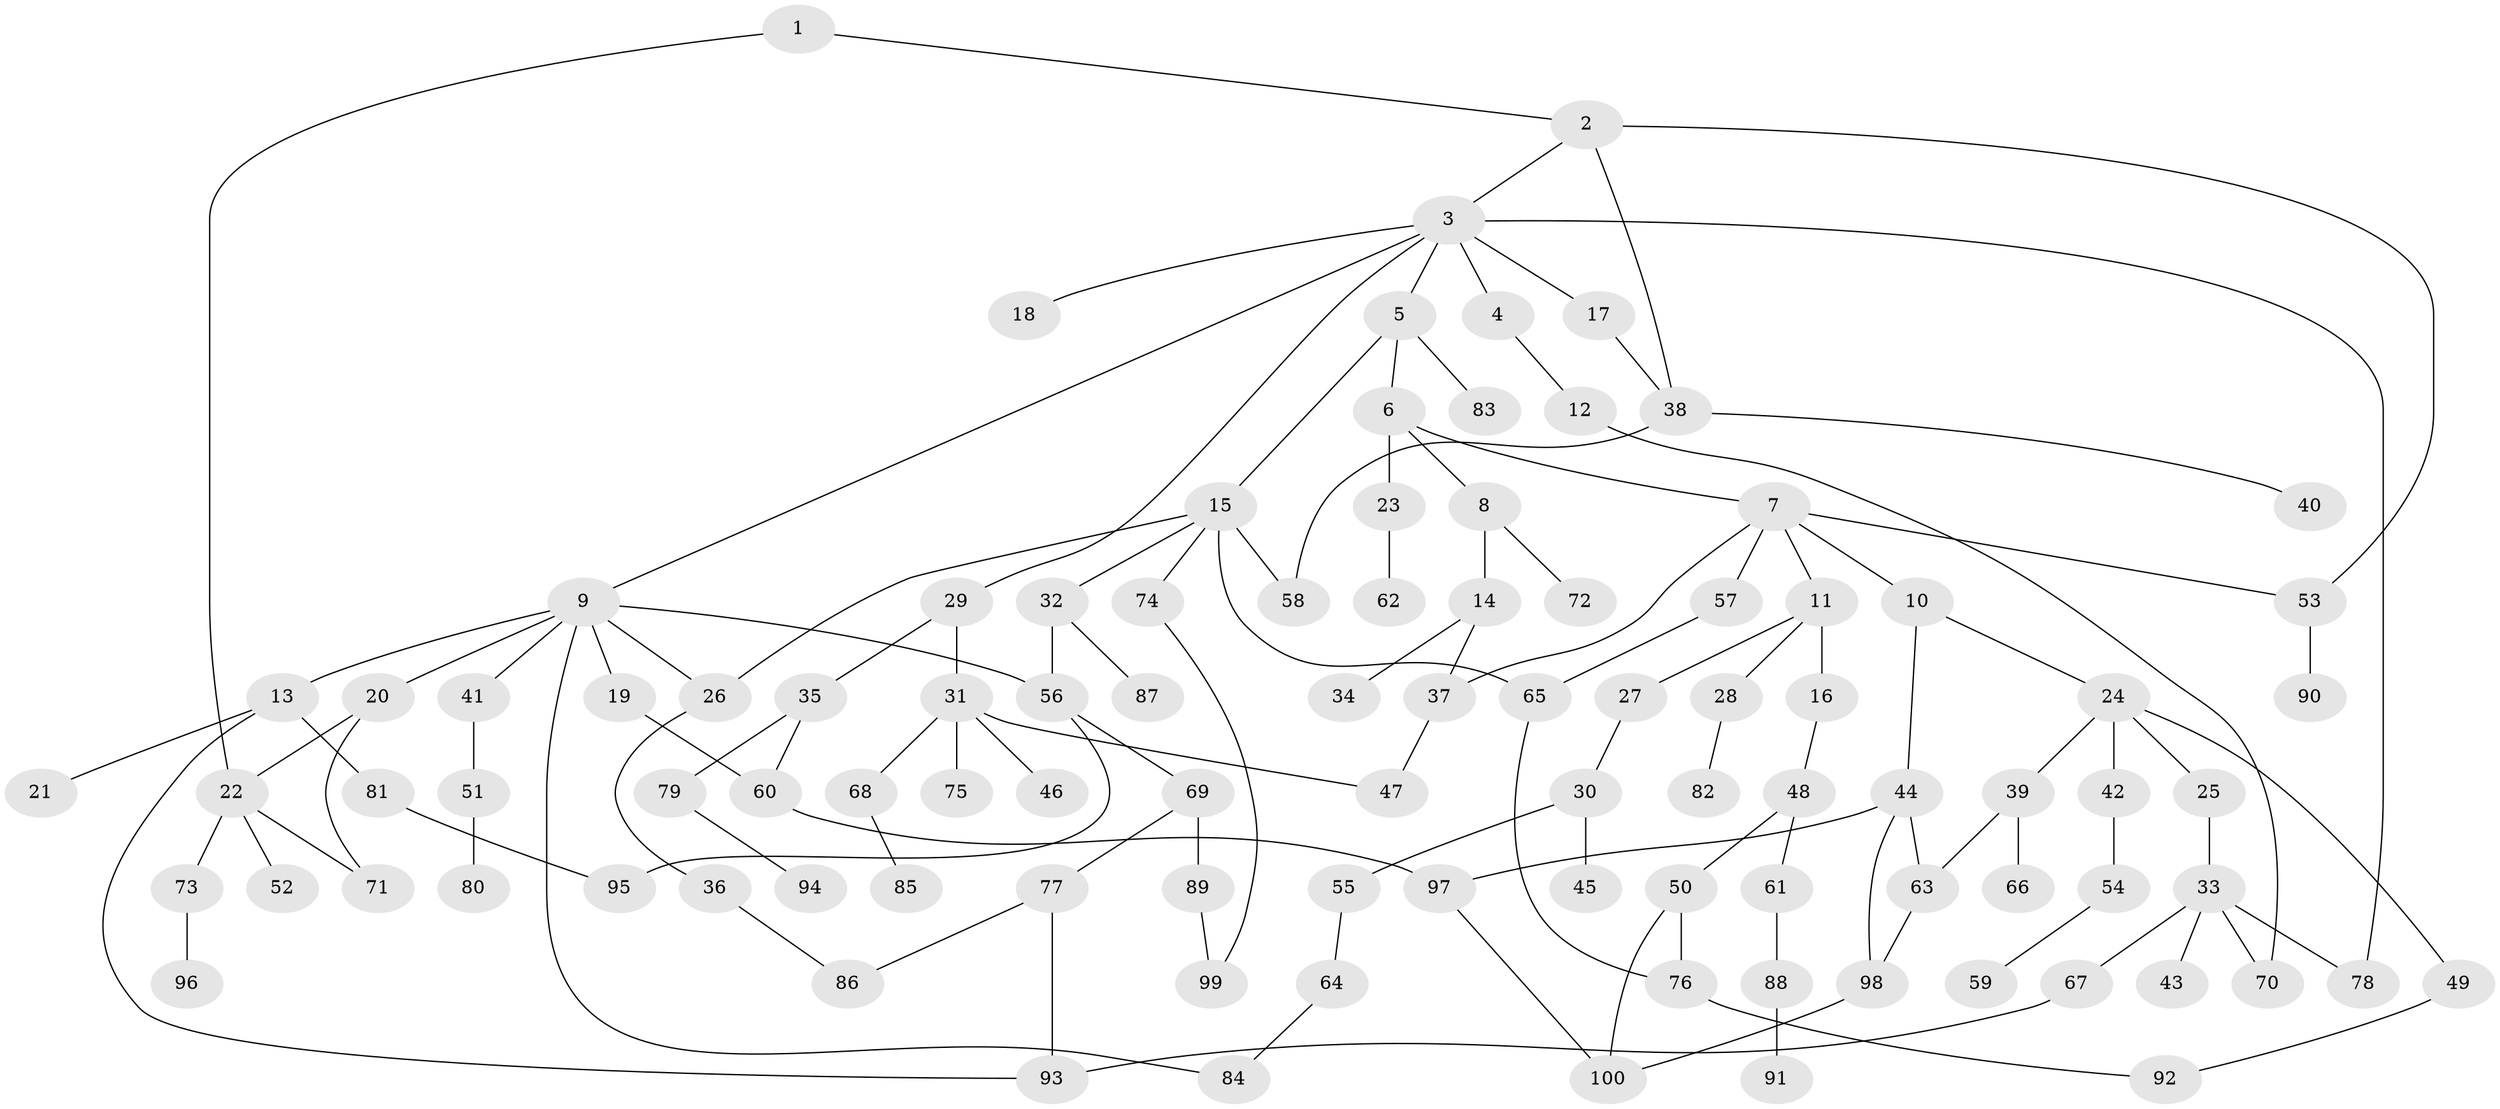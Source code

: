 // Generated by graph-tools (version 1.1) at 2025/11/02/21/25 10:11:06]
// undirected, 100 vertices, 125 edges
graph export_dot {
graph [start="1"]
  node [color=gray90,style=filled];
  1;
  2;
  3;
  4;
  5;
  6;
  7;
  8;
  9;
  10;
  11;
  12;
  13;
  14;
  15;
  16;
  17;
  18;
  19;
  20;
  21;
  22;
  23;
  24;
  25;
  26;
  27;
  28;
  29;
  30;
  31;
  32;
  33;
  34;
  35;
  36;
  37;
  38;
  39;
  40;
  41;
  42;
  43;
  44;
  45;
  46;
  47;
  48;
  49;
  50;
  51;
  52;
  53;
  54;
  55;
  56;
  57;
  58;
  59;
  60;
  61;
  62;
  63;
  64;
  65;
  66;
  67;
  68;
  69;
  70;
  71;
  72;
  73;
  74;
  75;
  76;
  77;
  78;
  79;
  80;
  81;
  82;
  83;
  84;
  85;
  86;
  87;
  88;
  89;
  90;
  91;
  92;
  93;
  94;
  95;
  96;
  97;
  98;
  99;
  100;
  1 -- 2;
  1 -- 22;
  2 -- 3;
  2 -- 53;
  2 -- 38;
  3 -- 4;
  3 -- 5;
  3 -- 9;
  3 -- 17;
  3 -- 18;
  3 -- 29;
  3 -- 78;
  4 -- 12;
  5 -- 6;
  5 -- 15;
  5 -- 83;
  6 -- 7;
  6 -- 8;
  6 -- 23;
  7 -- 10;
  7 -- 11;
  7 -- 37;
  7 -- 57;
  7 -- 53;
  8 -- 14;
  8 -- 72;
  9 -- 13;
  9 -- 19;
  9 -- 20;
  9 -- 26;
  9 -- 41;
  9 -- 56;
  9 -- 84;
  10 -- 24;
  10 -- 44;
  11 -- 16;
  11 -- 27;
  11 -- 28;
  12 -- 70;
  13 -- 21;
  13 -- 81;
  13 -- 93;
  14 -- 34;
  14 -- 37;
  15 -- 32;
  15 -- 58;
  15 -- 65;
  15 -- 74;
  15 -- 26;
  16 -- 48;
  17 -- 38;
  19 -- 60;
  20 -- 71;
  20 -- 22;
  22 -- 52;
  22 -- 73;
  22 -- 71;
  23 -- 62;
  24 -- 25;
  24 -- 39;
  24 -- 42;
  24 -- 49;
  25 -- 33;
  26 -- 36;
  27 -- 30;
  28 -- 82;
  29 -- 31;
  29 -- 35;
  30 -- 45;
  30 -- 55;
  31 -- 46;
  31 -- 68;
  31 -- 75;
  31 -- 47;
  32 -- 87;
  32 -- 56;
  33 -- 43;
  33 -- 67;
  33 -- 70;
  33 -- 78;
  35 -- 60;
  35 -- 79;
  36 -- 86;
  37 -- 47;
  38 -- 40;
  38 -- 58;
  39 -- 63;
  39 -- 66;
  41 -- 51;
  42 -- 54;
  44 -- 97;
  44 -- 98;
  44 -- 63;
  48 -- 50;
  48 -- 61;
  49 -- 92;
  50 -- 76;
  50 -- 100;
  51 -- 80;
  53 -- 90;
  54 -- 59;
  55 -- 64;
  56 -- 69;
  56 -- 95;
  57 -- 65;
  60 -- 97;
  61 -- 88;
  63 -- 98;
  64 -- 84;
  65 -- 76;
  67 -- 93;
  68 -- 85;
  69 -- 77;
  69 -- 89;
  73 -- 96;
  74 -- 99;
  76 -- 92;
  77 -- 86;
  77 -- 93;
  79 -- 94;
  81 -- 95;
  88 -- 91;
  89 -- 99;
  97 -- 100;
  98 -- 100;
}

